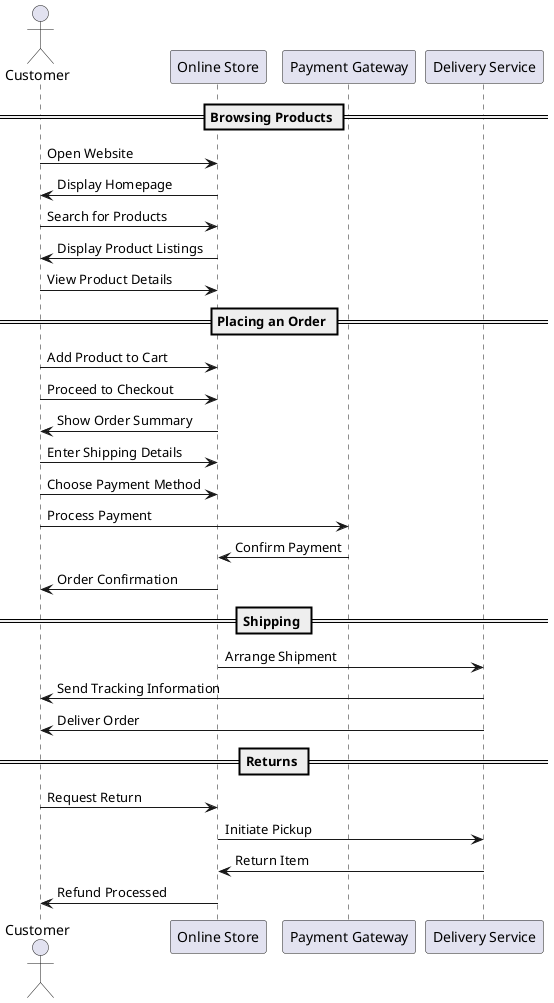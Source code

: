 @startuml
actor Customer
participant "Online Store" as Store
participant "Payment Gateway" as Payment
participant "Delivery Service" as Delivery

== Browsing Products ==
Customer -> Store: Open Website
Store -> Customer: Display Homepage
Customer -> Store: Search for Products
Store -> Customer: Display Product Listings
Customer -> Store: View Product Details

== Placing an Order ==
Customer -> Store: Add Product to Cart
Customer -> Store: Proceed to Checkout
Store -> Customer: Show Order Summary
Customer -> Store: Enter Shipping Details
Customer -> Store: Choose Payment Method
Customer -> Payment: Process Payment
Payment -> Store: Confirm Payment
Store -> Customer: Order Confirmation

== Shipping ==
Store -> Delivery: Arrange Shipment
Delivery -> Customer: Send Tracking Information
Delivery -> Customer: Deliver Order

== Returns ==
Customer -> Store: Request Return
Store -> Delivery: Initiate Pickup
Delivery -> Store: Return Item
Store -> Customer: Refund Processed

@enduml
